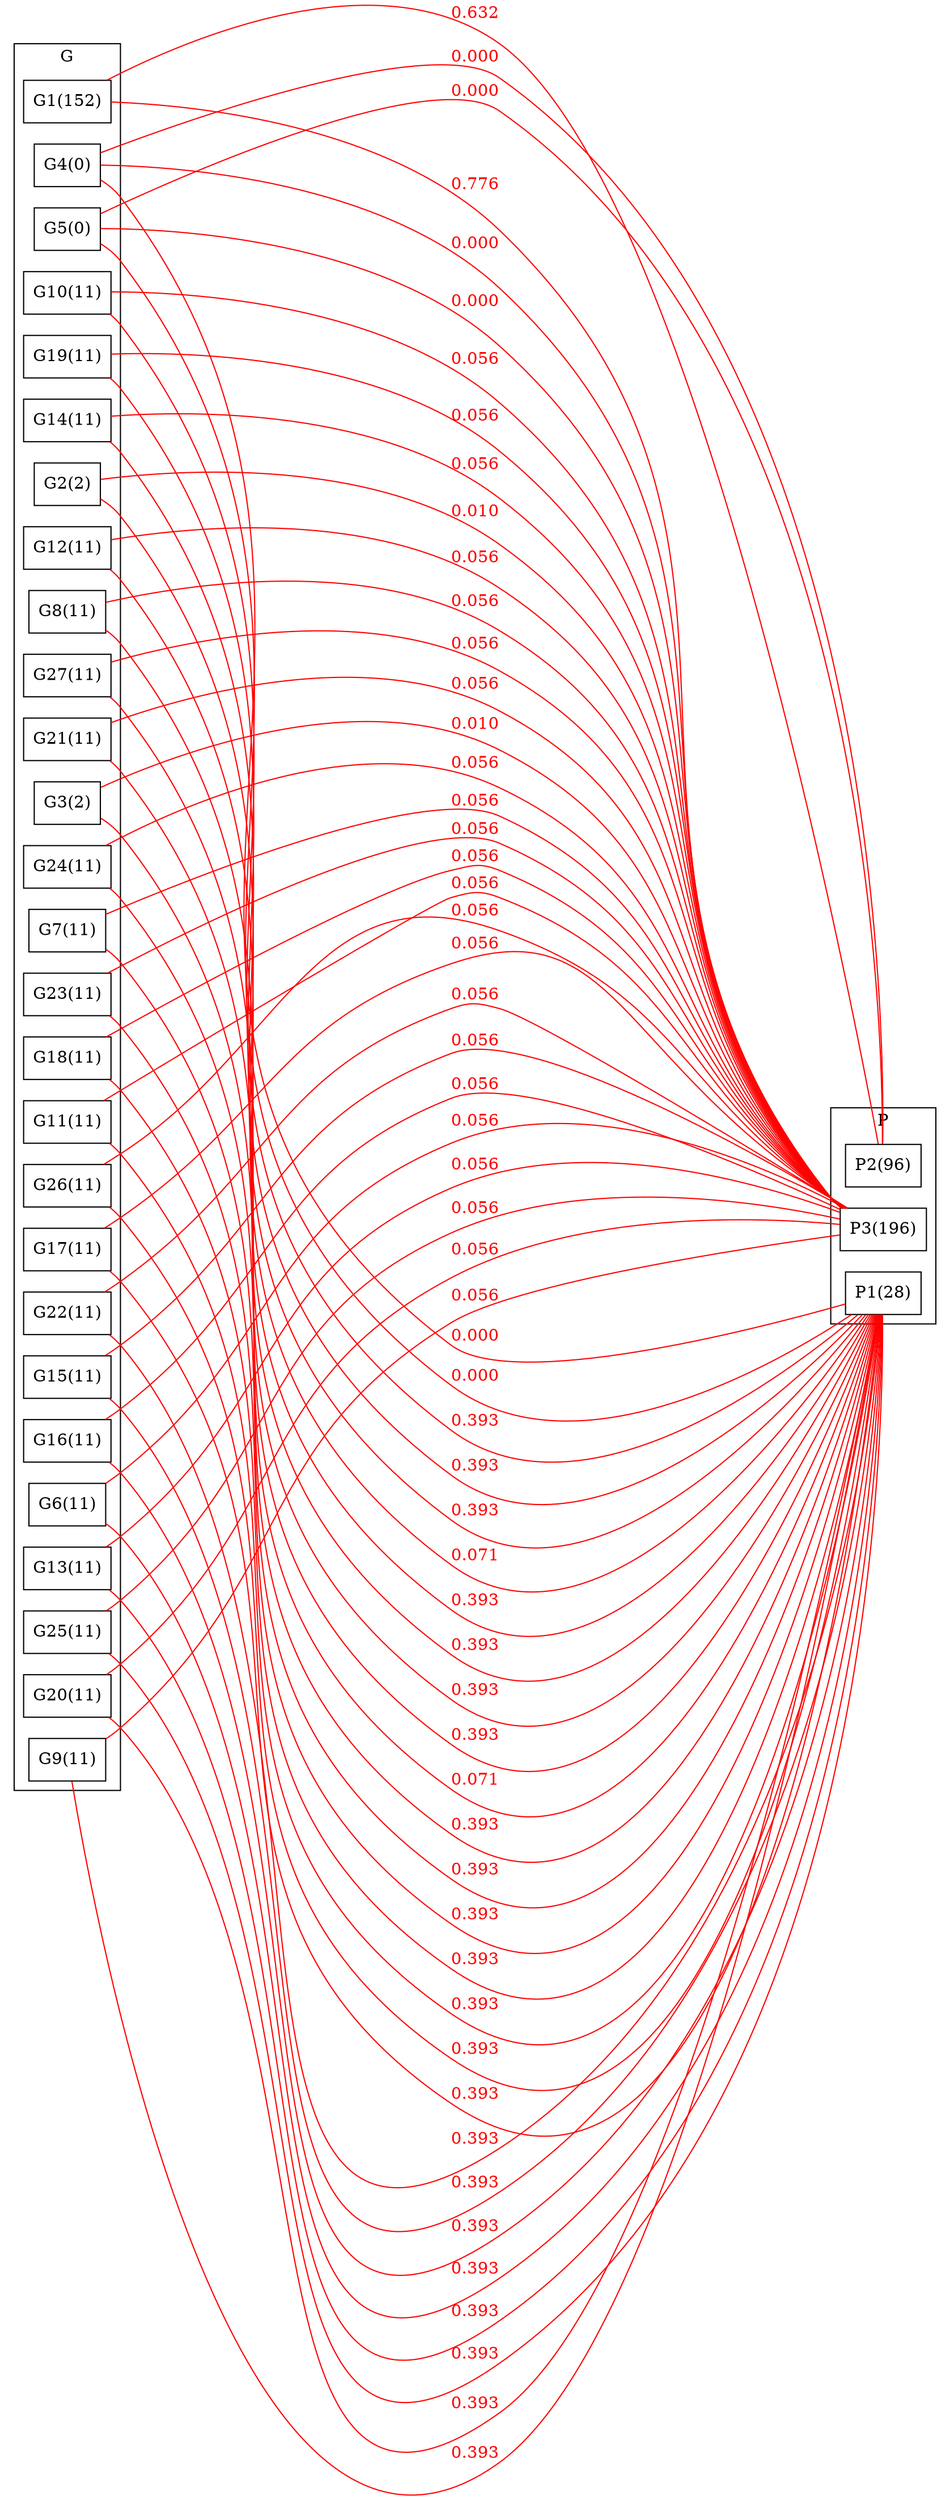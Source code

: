 strict graph BCG {
rankdir=LR;
splines=true;
ranksep="8 equally";
concentrate = true;
node [shape=rectangle];
subgraph cluster_G {
label = "G";
color=black;
rank="same"
G1 [label="G1(152)"];
G2 [label="G2(2)"];
G3 [label="G3(2)"];
G4 [label="G4(0)"];
G5 [label="G5(0)"];
G6 [label="G6(11)"];
G7 [label="G7(11)"];
G8 [label="G8(11)"];
G9 [label="G9(11)"];
G10 [label="G10(11)"];
G11 [label="G11(11)"];
G12 [label="G12(11)"];
G13 [label="G13(11)"];
G14 [label="G14(11)"];
G15 [label="G15(11)"];
G16 [label="G16(11)"];
G17 [label="G17(11)"];
G18 [label="G18(11)"];
G19 [label="G19(11)"];
G20 [label="G20(11)"];
G21 [label="G21(11)"];
G22 [label="G22(11)"];
G23 [label="G23(11)"];
G24 [label="G24(11)"];
G25 [label="G25(11)"];
G26 [label="G26(11)"];
G27 [label="G27(11)"];
}
subgraph cluster_P {
label = "P";
color="black";
rank="same"
P1 [label="P1(28)"];
P2 [label="P2(96)"];
P3 [label="P3(196)"];
}
G1 -- P2[label="0.632",color="red",fontcolor="red"];
G1 -- P3[label="0.776",color="red",fontcolor="red"];
G2 -- P1[label="0.071",color="red",fontcolor="red"];
G2 -- P3[label="0.010",color="red",fontcolor="red"];
G3 -- P1[label="0.071",color="red",fontcolor="red"];
G3 -- P3[label="0.010",color="red",fontcolor="red"];
G4 -- P1[label="0.000",color="red",fontcolor="red"];
G4 -- P2[label="0.000",color="red",fontcolor="red"];
G4 -- P3[label="0.000",color="red",fontcolor="red"];
G5 -- P1[label="0.000",color="red",fontcolor="red"];
G5 -- P2[label="0.000",color="red",fontcolor="red"];
G5 -- P3[label="0.000",color="red",fontcolor="red"];
G6 -- P1[label="0.393",color="red",fontcolor="red"];
G6 -- P3[label="0.056",color="red",fontcolor="red"];
G7 -- P1[label="0.393",color="red",fontcolor="red"];
G7 -- P3[label="0.056",color="red",fontcolor="red"];
G8 -- P1[label="0.393",color="red",fontcolor="red"];
G8 -- P3[label="0.056",color="red",fontcolor="red"];
G9 -- P1[label="0.393",color="red",fontcolor="red"];
G9 -- P3[label="0.056",color="red",fontcolor="red"];
G10 -- P1[label="0.393",color="red",fontcolor="red"];
G10 -- P3[label="0.056",color="red",fontcolor="red"];
G11 -- P1[label="0.393",color="red",fontcolor="red"];
G11 -- P3[label="0.056",color="red",fontcolor="red"];
G12 -- P1[label="0.393",color="red",fontcolor="red"];
G12 -- P3[label="0.056",color="red",fontcolor="red"];
G13 -- P1[label="0.393",color="red",fontcolor="red"];
G13 -- P3[label="0.056",color="red",fontcolor="red"];
G14 -- P1[label="0.393",color="red",fontcolor="red"];
G14 -- P3[label="0.056",color="red",fontcolor="red"];
G15 -- P1[label="0.393",color="red",fontcolor="red"];
G15 -- P3[label="0.056",color="red",fontcolor="red"];
G16 -- P1[label="0.393",color="red",fontcolor="red"];
G16 -- P3[label="0.056",color="red",fontcolor="red"];
G17 -- P1[label="0.393",color="red",fontcolor="red"];
G17 -- P3[label="0.056",color="red",fontcolor="red"];
G18 -- P1[label="0.393",color="red",fontcolor="red"];
G18 -- P3[label="0.056",color="red",fontcolor="red"];
G19 -- P1[label="0.393",color="red",fontcolor="red"];
G19 -- P3[label="0.056",color="red",fontcolor="red"];
G20 -- P1[label="0.393",color="red",fontcolor="red"];
G20 -- P3[label="0.056",color="red",fontcolor="red"];
G21 -- P1[label="0.393",color="red",fontcolor="red"];
G21 -- P3[label="0.056",color="red",fontcolor="red"];
G22 -- P1[label="0.393",color="red",fontcolor="red"];
G22 -- P3[label="0.056",color="red",fontcolor="red"];
G23 -- P1[label="0.393",color="red",fontcolor="red"];
G23 -- P3[label="0.056",color="red",fontcolor="red"];
G24 -- P1[label="0.393",color="red",fontcolor="red"];
G24 -- P3[label="0.056",color="red",fontcolor="red"];
G25 -- P1[label="0.393",color="red",fontcolor="red"];
G25 -- P3[label="0.056",color="red",fontcolor="red"];
G26 -- P1[label="0.393",color="red",fontcolor="red"];
G26 -- P3[label="0.056",color="red",fontcolor="red"];
G27 -- P1[label="0.393",color="red",fontcolor="red"];
G27 -- P3[label="0.056",color="red",fontcolor="red"];
}
